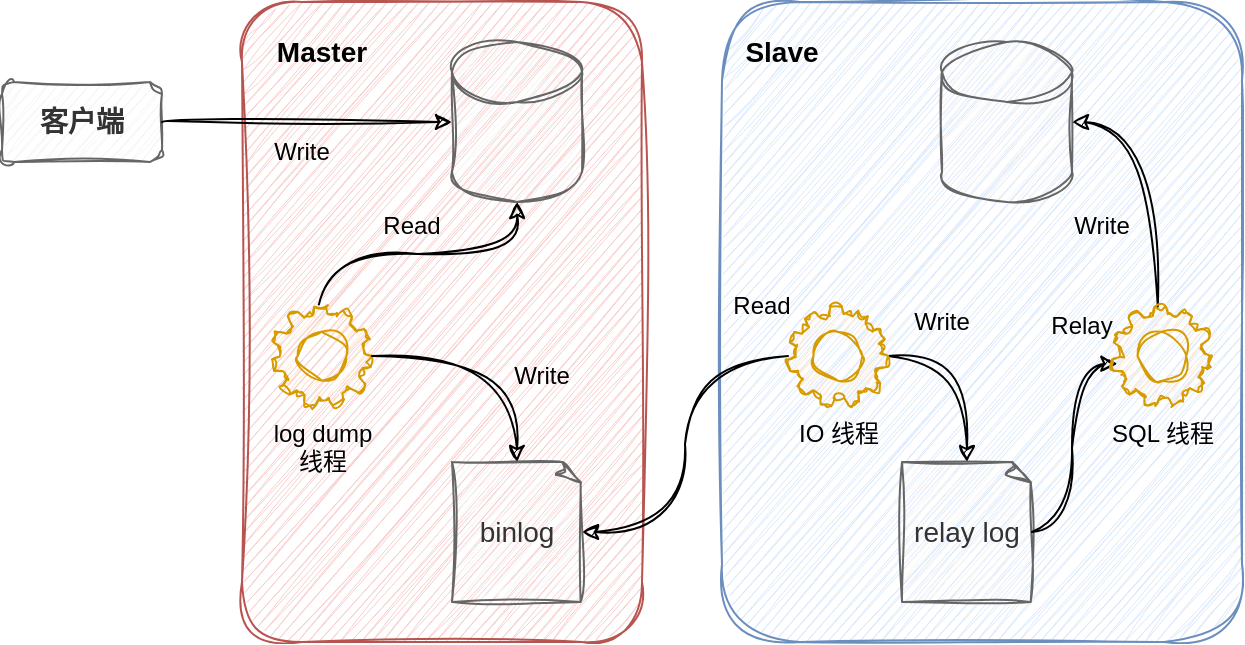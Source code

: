 <mxfile compressed="true" version="22.0.2" type="device"><diagram name="主从复制" id="eGNB6kVX6fPY2HZmJ-SK"><mxGraphModel dx="989" dy="589" grid="1" gridSize="10" guides="1" tooltips="1" connect="1" arrows="1" fold="1" page="1" pageScale="1" pageWidth="827" pageHeight="583" math="0" shadow="0"><root><mxCell id="f1of1Sj4J9TIRG2Fu8Qk-0"/><mxCell id="f1of1Sj4J9TIRG2Fu8Qk-1" parent="f1of1Sj4J9TIRG2Fu8Qk-0"/><mxCell id="3nXWpRE__PrS0vAosw00-33" value="" style="rounded=1;whiteSpace=wrap;html=1;sketch=1;curveFitting=1;jiggle=2;fillColor=#dae8fc;strokeColor=#6c8ebf;" vertex="1" parent="f1of1Sj4J9TIRG2Fu8Qk-1"><mxGeometry x="470" y="140" width="260" height="320" as="geometry"/></mxCell><mxCell id="3nXWpRE__PrS0vAosw00-24" value="" style="rounded=1;whiteSpace=wrap;html=1;sketch=1;curveFitting=1;jiggle=2;fillColor=#f8cecc;strokeColor=#b85450;" vertex="1" parent="f1of1Sj4J9TIRG2Fu8Qk-1"><mxGeometry x="230" y="140" width="200" height="320" as="geometry"/></mxCell><mxCell id="3nXWpRE__PrS0vAosw00-0" value="binlog" style="whiteSpace=wrap;html=1;shape=mxgraph.basic.document;fontSize=14;fillColor=#f5f5f5;fontColor=#333333;strokeColor=#666666;sketch=1;curveFitting=1;jiggle=2;" vertex="1" parent="f1of1Sj4J9TIRG2Fu8Qk-1"><mxGeometry x="335" y="370" width="65" height="70" as="geometry"/></mxCell><mxCell id="3nXWpRE__PrS0vAosw00-4" value="log dump&lt;br&gt;线程" style="sketch=1;html=1;aspect=fixed;strokeColor=#d79b00;shadow=0;fillColor=#ffe6cc;verticalAlign=top;labelPosition=center;verticalLabelPosition=bottom;shape=mxgraph.gcp2.gear;curveFitting=1;jiggle=2;" vertex="1" parent="f1of1Sj4J9TIRG2Fu8Qk-1"><mxGeometry x="245" y="292" width="50" height="50" as="geometry"/></mxCell><mxCell id="3nXWpRE__PrS0vAosw00-8" style="edgeStyle=orthogonalEdgeStyle;curved=1;rounded=0;orthogonalLoop=1;jettySize=auto;html=1;entryX=0.5;entryY=0;entryDx=0;entryDy=0;entryPerimeter=0;sketch=1;curveFitting=1;jiggle=2;" edge="1" parent="f1of1Sj4J9TIRG2Fu8Qk-1" source="3nXWpRE__PrS0vAosw00-4" target="3nXWpRE__PrS0vAosw00-0"><mxGeometry relative="1" as="geometry"/></mxCell><mxCell id="3nXWpRE__PrS0vAosw00-15" style="edgeStyle=orthogonalEdgeStyle;curved=1;rounded=0;orthogonalLoop=1;jettySize=auto;html=1;entryX=1;entryY=0.5;entryDx=0;entryDy=0;entryPerimeter=0;sketch=1;curveFitting=1;jiggle=2;exitX=0.458;exitY=0.008;exitDx=0;exitDy=0;exitPerimeter=0;" edge="1" parent="f1of1Sj4J9TIRG2Fu8Qk-1" source="3nXWpRE__PrS0vAosw00-49" target="3nXWpRE__PrS0vAosw00-35"><mxGeometry relative="1" as="geometry"><mxPoint x="707.14" y="286.34" as="sourcePoint"/><mxPoint x="640" y="220.0" as="targetPoint"/></mxGeometry></mxCell><mxCell id="3nXWpRE__PrS0vAosw00-16" value="relay log" style="whiteSpace=wrap;html=1;shape=mxgraph.basic.document;fontSize=14;fillColor=#f5f5f5;fontColor=#333333;strokeColor=#666666;sketch=1;curveFitting=1;jiggle=2;" vertex="1" parent="f1of1Sj4J9TIRG2Fu8Qk-1"><mxGeometry x="560" y="370" width="65" height="70" as="geometry"/></mxCell><mxCell id="3nXWpRE__PrS0vAosw00-22" style="edgeStyle=orthogonalEdgeStyle;curved=1;rounded=0;orthogonalLoop=1;jettySize=auto;html=1;sketch=1;curveFitting=1;jiggle=2;" edge="1" parent="f1of1Sj4J9TIRG2Fu8Qk-1" source="3nXWpRE__PrS0vAosw00-18" target="3nXWpRE__PrS0vAosw00-16"><mxGeometry relative="1" as="geometry"/></mxCell><mxCell id="3nXWpRE__PrS0vAosw00-18" value="IO 线程" style="sketch=1;html=1;aspect=fixed;strokeColor=#d79b00;shadow=0;fillColor=#ffe6cc;verticalAlign=top;labelPosition=center;verticalLabelPosition=bottom;shape=mxgraph.gcp2.gear;curveFitting=1;jiggle=2;" vertex="1" parent="f1of1Sj4J9TIRG2Fu8Qk-1"><mxGeometry x="503" y="292" width="50" height="50" as="geometry"/></mxCell><mxCell id="3nXWpRE__PrS0vAosw00-21" style="edgeStyle=orthogonalEdgeStyle;curved=1;rounded=0;orthogonalLoop=1;jettySize=auto;html=1;entryX=1;entryY=0.5;entryDx=0;entryDy=0;entryPerimeter=0;sketch=1;curveFitting=1;jiggle=2;" edge="1" parent="f1of1Sj4J9TIRG2Fu8Qk-1" source="3nXWpRE__PrS0vAosw00-18" target="3nXWpRE__PrS0vAosw00-0"><mxGeometry relative="1" as="geometry"/></mxCell><mxCell id="3nXWpRE__PrS0vAosw00-23" style="edgeStyle=orthogonalEdgeStyle;curved=1;rounded=0;orthogonalLoop=1;jettySize=auto;html=1;entryX=1;entryY=0.5;entryDx=0;entryDy=0;entryPerimeter=0;startArrow=classic;startFill=1;endArrow=none;endFill=0;sketch=1;curveFitting=1;jiggle=2;exitX=0.054;exitY=0.577;exitDx=0;exitDy=0;exitPerimeter=0;" edge="1" parent="f1of1Sj4J9TIRG2Fu8Qk-1" source="3nXWpRE__PrS0vAosw00-49" target="3nXWpRE__PrS0vAosw00-16"><mxGeometry relative="1" as="geometry"><mxPoint x="670.0" y="317.0" as="sourcePoint"/></mxGeometry></mxCell><mxCell id="3nXWpRE__PrS0vAosw00-25" value="" style="shape=cylinder3;whiteSpace=wrap;html=1;boundedLbl=1;backgroundOutline=1;size=15;fillColor=#f5f5f5;fontColor=#333333;strokeColor=#666666;sketch=1;curveFitting=1;jiggle=2;" vertex="1" parent="f1of1Sj4J9TIRG2Fu8Qk-1"><mxGeometry x="335" y="160" width="65" height="80" as="geometry"/></mxCell><mxCell id="3nXWpRE__PrS0vAosw00-7" style="edgeStyle=orthogonalEdgeStyle;curved=1;rounded=0;orthogonalLoop=1;jettySize=auto;html=1;exitX=0.469;exitY=-0.014;exitDx=0;exitDy=0;exitPerimeter=0;sketch=1;curveFitting=1;jiggle=2;entryX=0.5;entryY=1;entryDx=0;entryDy=0;entryPerimeter=0;" edge="1" parent="f1of1Sj4J9TIRG2Fu8Qk-1" source="3nXWpRE__PrS0vAosw00-4" target="3nXWpRE__PrS0vAosw00-25"><mxGeometry relative="1" as="geometry"><mxPoint x="382.514" y="242" as="targetPoint"/></mxGeometry></mxCell><mxCell id="3nXWpRE__PrS0vAosw00-26" value="客户端" style="rounded=1;whiteSpace=wrap;html=1;sketch=1;curveFitting=1;jiggle=2;fillColor=#f5f5f5;strokeColor=#666666;fontSize=14;fontStyle=1;fontColor=#333333;" vertex="1" parent="f1of1Sj4J9TIRG2Fu8Qk-1"><mxGeometry x="110" y="180" width="80" height="40" as="geometry"/></mxCell><mxCell id="3nXWpRE__PrS0vAosw00-27" style="edgeStyle=orthogonalEdgeStyle;curved=1;rounded=0;orthogonalLoop=1;jettySize=auto;html=1;entryX=0;entryY=0.5;entryDx=0;entryDy=0;entryPerimeter=0;sketch=1;curveFitting=1;jiggle=2;" edge="1" parent="f1of1Sj4J9TIRG2Fu8Qk-1" source="3nXWpRE__PrS0vAosw00-26" target="3nXWpRE__PrS0vAosw00-25"><mxGeometry relative="1" as="geometry"/></mxCell><mxCell id="3nXWpRE__PrS0vAosw00-35" value="" style="shape=cylinder3;whiteSpace=wrap;html=1;boundedLbl=1;backgroundOutline=1;size=15;fillColor=#f5f5f5;fontColor=#333333;strokeColor=#666666;sketch=1;curveFitting=1;jiggle=2;" vertex="1" parent="f1of1Sj4J9TIRG2Fu8Qk-1"><mxGeometry x="580" y="160" width="65" height="80" as="geometry"/></mxCell><mxCell id="3nXWpRE__PrS0vAosw00-37" value="Read" style="text;html=1;strokeColor=none;fillColor=none;align=center;verticalAlign=middle;whiteSpace=wrap;rounded=0;" vertex="1" parent="f1of1Sj4J9TIRG2Fu8Qk-1"><mxGeometry x="470" y="277" width="40" height="30" as="geometry"/></mxCell><mxCell id="3nXWpRE__PrS0vAosw00-38" value="Write" style="text;html=1;strokeColor=none;fillColor=none;align=center;verticalAlign=middle;whiteSpace=wrap;rounded=0;" vertex="1" parent="f1of1Sj4J9TIRG2Fu8Qk-1"><mxGeometry x="560" y="285" width="40" height="30" as="geometry"/></mxCell><mxCell id="3nXWpRE__PrS0vAosw00-41" value="Read" style="text;html=1;strokeColor=none;fillColor=none;align=center;verticalAlign=middle;whiteSpace=wrap;rounded=0;" vertex="1" parent="f1of1Sj4J9TIRG2Fu8Qk-1"><mxGeometry x="295" y="237" width="40" height="30" as="geometry"/></mxCell><mxCell id="3nXWpRE__PrS0vAosw00-42" value="Write" style="text;html=1;strokeColor=none;fillColor=none;align=center;verticalAlign=middle;whiteSpace=wrap;rounded=0;" vertex="1" parent="f1of1Sj4J9TIRG2Fu8Qk-1"><mxGeometry x="360" y="312" width="40" height="30" as="geometry"/></mxCell><mxCell id="3nXWpRE__PrS0vAosw00-43" value="Relay" style="text;html=1;strokeColor=none;fillColor=none;align=center;verticalAlign=middle;whiteSpace=wrap;rounded=0;" vertex="1" parent="f1of1Sj4J9TIRG2Fu8Qk-1"><mxGeometry x="630" y="287" width="40" height="30" as="geometry"/></mxCell><mxCell id="3nXWpRE__PrS0vAosw00-44" value="Write" style="text;html=1;strokeColor=none;fillColor=none;align=center;verticalAlign=middle;whiteSpace=wrap;rounded=0;" vertex="1" parent="f1of1Sj4J9TIRG2Fu8Qk-1"><mxGeometry x="640" y="237" width="40" height="30" as="geometry"/></mxCell><mxCell id="3nXWpRE__PrS0vAosw00-45" value="Slave" style="text;html=1;strokeColor=none;fillColor=none;align=center;verticalAlign=middle;whiteSpace=wrap;rounded=0;fontSize=14;fontStyle=1" vertex="1" parent="f1of1Sj4J9TIRG2Fu8Qk-1"><mxGeometry x="470" y="150" width="60" height="30" as="geometry"/></mxCell><mxCell id="3nXWpRE__PrS0vAosw00-46" value="Master" style="text;html=1;strokeColor=none;fillColor=none;align=center;verticalAlign=middle;whiteSpace=wrap;rounded=0;fontSize=14;fontStyle=1" vertex="1" parent="f1of1Sj4J9TIRG2Fu8Qk-1"><mxGeometry x="240" y="150" width="60" height="30" as="geometry"/></mxCell><mxCell id="3nXWpRE__PrS0vAosw00-47" value="Write" style="text;html=1;strokeColor=none;fillColor=none;align=center;verticalAlign=middle;whiteSpace=wrap;rounded=0;" vertex="1" parent="f1of1Sj4J9TIRG2Fu8Qk-1"><mxGeometry x="240" y="200" width="40" height="30" as="geometry"/></mxCell><mxCell id="3nXWpRE__PrS0vAosw00-49" value="SQL 线程" style="sketch=1;html=1;aspect=fixed;strokeColor=#d79b00;shadow=0;fillColor=#ffe6cc;verticalAlign=top;labelPosition=center;verticalLabelPosition=bottom;shape=mxgraph.gcp2.gear;curveFitting=1;jiggle=2;" vertex="1" parent="f1of1Sj4J9TIRG2Fu8Qk-1"><mxGeometry x="665" y="292" width="50" height="50" as="geometry"/></mxCell></root></mxGraphModel></diagram></mxfile>